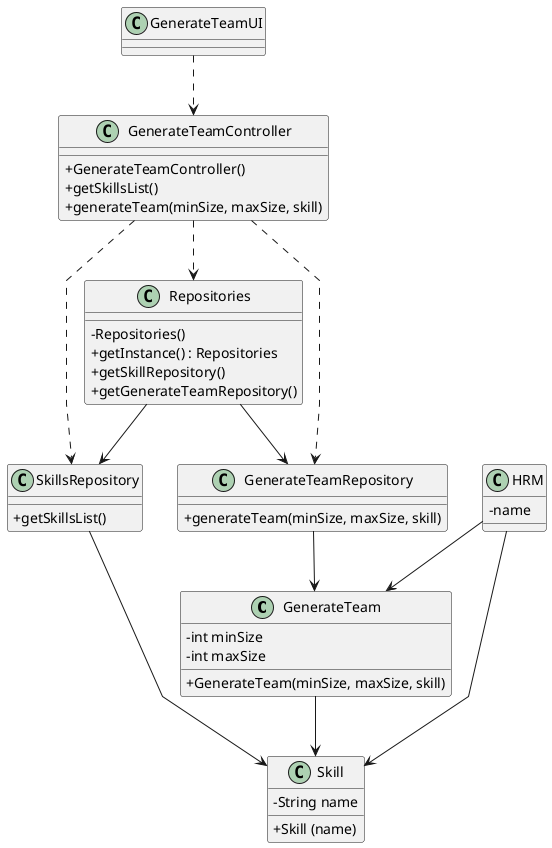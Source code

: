 @startuml
skinparam packageStyle rectangle
skinparam shadowing false
skinparam linetype polyline

skinparam classAttributeIconSize 0

'left to right direction

class GenerateTeam {
    - int minSize
    - int maxSize

    + GenerateTeam(minSize, maxSize, skill)

}

class Skill {
    - String name
    + Skill (name)

}

class SkillsRepository {
    + getSkillsList()
}

class GenerateTeamRepository {
    + generateTeam(minSize, maxSize, skill)
}

class Repositories {
    - Repositories()
    + getInstance() : Repositories
    + getSkillRepository()
    + getGenerateTeamRepository()
}


class HRM {
    - name
}

class GenerateTeamController {
    + GenerateTeamController()
    + getSkillsList()
    + generateTeam(minSize, maxSize, skill)
}

class GenerateTeamUI {
}

GenerateTeamUI ..> GenerateTeamController
GenerateTeamController ..> Repositories
GenerateTeamController ..> GenerateTeamRepository
GenerateTeamController ..> SkillsRepository
Repositories --> GenerateTeamRepository
Repositories --> SkillsRepository
HRM --> GenerateTeam
HRM --> Skill
GenerateTeamRepository --> GenerateTeam
SkillsRepository --> Skill
GenerateTeam --> Skill



@enduml